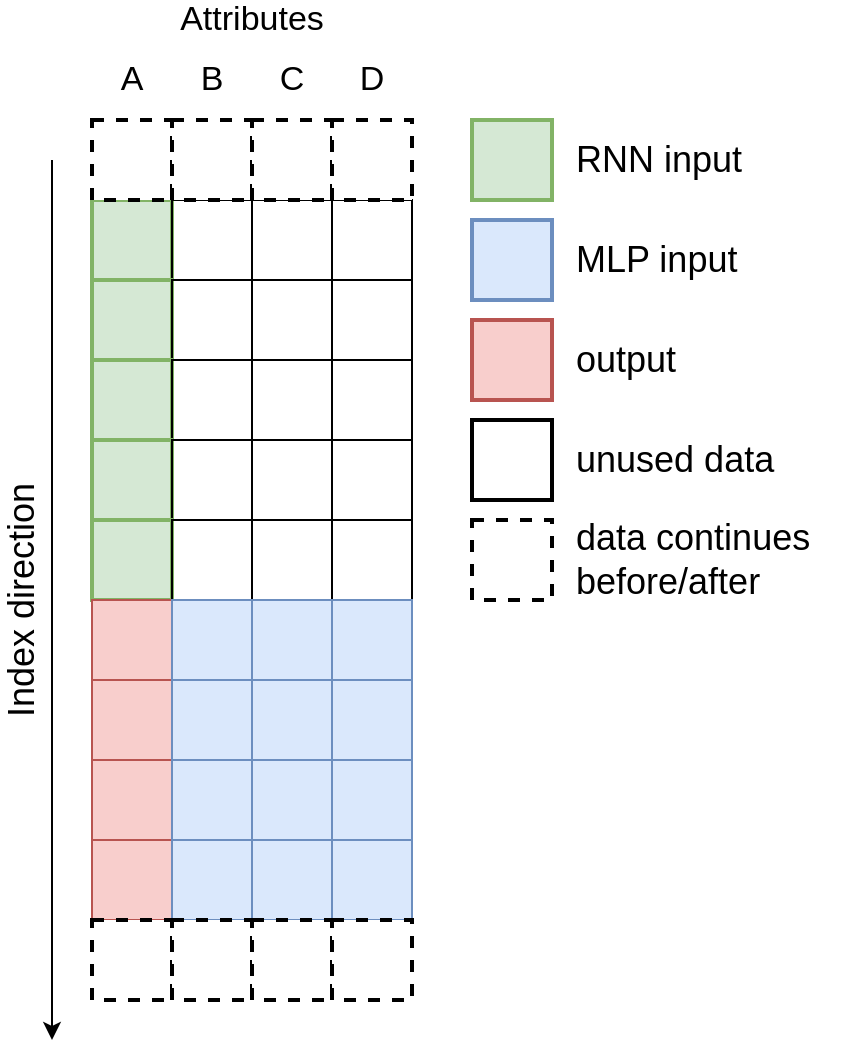 <mxfile version="14.7.9" type="device"><diagram id="GDOF6fQxiIOHLZvqtpij" name="Page-1"><mxGraphModel dx="1183" dy="737" grid="1" gridSize="10" guides="1" tooltips="1" connect="1" arrows="1" fold="1" page="1" pageScale="1" pageWidth="850" pageHeight="1100" math="0" shadow="0"><root><mxCell id="0"/><mxCell id="1" parent="0"/><mxCell id="ZxwzBCVHmTlr1TB3gaQb-1" value="" style="shape=table;html=1;whiteSpace=wrap;startSize=0;container=1;collapsible=0;childLayout=tableLayout;" parent="1" vertex="1"><mxGeometry x="320" y="200" width="160" height="360" as="geometry"/></mxCell><mxCell id="ZxwzBCVHmTlr1TB3gaQb-6" value="" style="shape=partialRectangle;html=1;whiteSpace=wrap;collapsible=0;dropTarget=0;pointerEvents=0;fillColor=none;top=0;left=0;bottom=0;right=0;points=[[0,0.5],[1,0.5]];portConstraint=eastwest;" parent="ZxwzBCVHmTlr1TB3gaQb-1" vertex="1"><mxGeometry width="160" height="40" as="geometry"/></mxCell><mxCell id="ZxwzBCVHmTlr1TB3gaQb-7" value="" style="shape=partialRectangle;html=1;whiteSpace=wrap;connectable=0;fillColor=#d5e8d4;top=1;left=1;bottom=1;right=1;overflow=hidden;strokeWidth=2;strokeColor=#82b366;" parent="ZxwzBCVHmTlr1TB3gaQb-6" vertex="1"><mxGeometry width="40" height="40" as="geometry"/></mxCell><mxCell id="ZxwzBCVHmTlr1TB3gaQb-8" value="" style="shape=partialRectangle;html=1;whiteSpace=wrap;connectable=0;fillColor=none;top=1;left=1;bottom=1;right=1;overflow=hidden;" parent="ZxwzBCVHmTlr1TB3gaQb-6" vertex="1"><mxGeometry x="40" width="40" height="40" as="geometry"/></mxCell><mxCell id="ZxwzBCVHmTlr1TB3gaQb-9" value="" style="shape=partialRectangle;html=1;whiteSpace=wrap;connectable=0;fillColor=none;top=1;left=1;bottom=1;right=1;overflow=hidden;" parent="ZxwzBCVHmTlr1TB3gaQb-6" vertex="1"><mxGeometry x="80" width="40" height="40" as="geometry"/></mxCell><mxCell id="ZxwzBCVHmTlr1TB3gaQb-15" style="shape=partialRectangle;html=1;whiteSpace=wrap;connectable=0;fillColor=none;top=1;left=1;bottom=1;right=1;overflow=hidden;" parent="ZxwzBCVHmTlr1TB3gaQb-6" vertex="1"><mxGeometry x="120" width="40" height="40" as="geometry"/></mxCell><mxCell id="ZxwzBCVHmTlr1TB3gaQb-10" value="" style="shape=partialRectangle;html=1;whiteSpace=wrap;collapsible=0;dropTarget=0;pointerEvents=0;fillColor=none;top=0;left=0;bottom=0;right=0;points=[[0,0.5],[1,0.5]];portConstraint=eastwest;" parent="ZxwzBCVHmTlr1TB3gaQb-1" vertex="1"><mxGeometry y="40" width="160" height="40" as="geometry"/></mxCell><mxCell id="ZxwzBCVHmTlr1TB3gaQb-11" value="" style="shape=partialRectangle;html=1;whiteSpace=wrap;connectable=0;fillColor=#d5e8d4;top=1;left=1;bottom=1;right=1;overflow=hidden;strokeWidth=2;strokeColor=#82b366;" parent="ZxwzBCVHmTlr1TB3gaQb-10" vertex="1"><mxGeometry width="40" height="40" as="geometry"/></mxCell><mxCell id="ZxwzBCVHmTlr1TB3gaQb-12" value="" style="shape=partialRectangle;html=1;whiteSpace=wrap;connectable=0;fillColor=none;top=1;left=1;bottom=1;right=1;overflow=hidden;" parent="ZxwzBCVHmTlr1TB3gaQb-10" vertex="1"><mxGeometry x="40" width="40" height="40" as="geometry"/></mxCell><mxCell id="ZxwzBCVHmTlr1TB3gaQb-13" value="" style="shape=partialRectangle;html=1;whiteSpace=wrap;connectable=0;fillColor=none;top=1;left=1;bottom=1;right=1;overflow=hidden;" parent="ZxwzBCVHmTlr1TB3gaQb-10" vertex="1"><mxGeometry x="80" width="40" height="40" as="geometry"/></mxCell><mxCell id="ZxwzBCVHmTlr1TB3gaQb-16" style="shape=partialRectangle;html=1;whiteSpace=wrap;connectable=0;fillColor=none;top=1;left=1;bottom=1;right=1;overflow=hidden;" parent="ZxwzBCVHmTlr1TB3gaQb-10" vertex="1"><mxGeometry x="120" width="40" height="40" as="geometry"/></mxCell><mxCell id="ZxwzBCVHmTlr1TB3gaQb-17" style="shape=partialRectangle;html=1;whiteSpace=wrap;collapsible=0;dropTarget=0;pointerEvents=0;fillColor=none;top=0;left=0;bottom=0;right=0;points=[[0,0.5],[1,0.5]];portConstraint=eastwest;" parent="ZxwzBCVHmTlr1TB3gaQb-1" vertex="1"><mxGeometry y="80" width="160" height="40" as="geometry"/></mxCell><mxCell id="ZxwzBCVHmTlr1TB3gaQb-18" style="shape=partialRectangle;html=1;whiteSpace=wrap;connectable=0;fillColor=#d5e8d4;top=1;left=1;bottom=1;right=1;overflow=hidden;strokeWidth=2;strokeColor=#82b366;" parent="ZxwzBCVHmTlr1TB3gaQb-17" vertex="1"><mxGeometry width="40" height="40" as="geometry"/></mxCell><mxCell id="ZxwzBCVHmTlr1TB3gaQb-19" style="shape=partialRectangle;html=1;whiteSpace=wrap;connectable=0;fillColor=none;top=1;left=1;bottom=1;right=1;overflow=hidden;" parent="ZxwzBCVHmTlr1TB3gaQb-17" vertex="1"><mxGeometry x="40" width="40" height="40" as="geometry"/></mxCell><mxCell id="ZxwzBCVHmTlr1TB3gaQb-20" style="shape=partialRectangle;html=1;whiteSpace=wrap;connectable=0;fillColor=none;top=1;left=1;bottom=1;right=1;overflow=hidden;" parent="ZxwzBCVHmTlr1TB3gaQb-17" vertex="1"><mxGeometry x="80" width="40" height="40" as="geometry"/></mxCell><mxCell id="ZxwzBCVHmTlr1TB3gaQb-21" style="shape=partialRectangle;html=1;whiteSpace=wrap;connectable=0;fillColor=none;top=1;left=1;bottom=1;right=1;overflow=hidden;" parent="ZxwzBCVHmTlr1TB3gaQb-17" vertex="1"><mxGeometry x="120" width="40" height="40" as="geometry"/></mxCell><mxCell id="ZxwzBCVHmTlr1TB3gaQb-22" style="shape=partialRectangle;html=1;whiteSpace=wrap;collapsible=0;dropTarget=0;pointerEvents=0;fillColor=none;top=0;left=0;bottom=0;right=0;points=[[0,0.5],[1,0.5]];portConstraint=eastwest;" parent="ZxwzBCVHmTlr1TB3gaQb-1" vertex="1"><mxGeometry y="120" width="160" height="40" as="geometry"/></mxCell><mxCell id="ZxwzBCVHmTlr1TB3gaQb-23" style="shape=partialRectangle;html=1;whiteSpace=wrap;connectable=0;fillColor=#d5e8d4;top=1;left=1;bottom=1;right=1;overflow=hidden;strokeWidth=2;strokeColor=#82b366;" parent="ZxwzBCVHmTlr1TB3gaQb-22" vertex="1"><mxGeometry width="40" height="40" as="geometry"/></mxCell><mxCell id="ZxwzBCVHmTlr1TB3gaQb-24" style="shape=partialRectangle;html=1;whiteSpace=wrap;connectable=0;fillColor=none;top=1;left=1;bottom=1;right=1;overflow=hidden;" parent="ZxwzBCVHmTlr1TB3gaQb-22" vertex="1"><mxGeometry x="40" width="40" height="40" as="geometry"/></mxCell><mxCell id="ZxwzBCVHmTlr1TB3gaQb-25" style="shape=partialRectangle;html=1;whiteSpace=wrap;connectable=0;fillColor=none;top=1;left=1;bottom=1;right=1;overflow=hidden;" parent="ZxwzBCVHmTlr1TB3gaQb-22" vertex="1"><mxGeometry x="80" width="40" height="40" as="geometry"/></mxCell><mxCell id="ZxwzBCVHmTlr1TB3gaQb-26" style="shape=partialRectangle;html=1;whiteSpace=wrap;connectable=0;fillColor=none;top=1;left=1;bottom=1;right=1;overflow=hidden;" parent="ZxwzBCVHmTlr1TB3gaQb-22" vertex="1"><mxGeometry x="120" width="40" height="40" as="geometry"/></mxCell><mxCell id="ZxwzBCVHmTlr1TB3gaQb-27" style="shape=partialRectangle;html=1;whiteSpace=wrap;collapsible=0;dropTarget=0;pointerEvents=0;fillColor=none;top=0;left=0;bottom=0;right=0;points=[[0,0.5],[1,0.5]];portConstraint=eastwest;" parent="ZxwzBCVHmTlr1TB3gaQb-1" vertex="1"><mxGeometry y="160" width="160" height="40" as="geometry"/></mxCell><mxCell id="ZxwzBCVHmTlr1TB3gaQb-28" style="shape=partialRectangle;html=1;whiteSpace=wrap;connectable=0;fillColor=#d5e8d4;top=1;left=1;bottom=1;right=1;overflow=hidden;strokeWidth=2;strokeColor=#82b366;" parent="ZxwzBCVHmTlr1TB3gaQb-27" vertex="1"><mxGeometry width="40" height="40" as="geometry"/></mxCell><mxCell id="ZxwzBCVHmTlr1TB3gaQb-29" style="shape=partialRectangle;html=1;whiteSpace=wrap;connectable=0;fillColor=none;top=1;left=1;bottom=1;right=1;overflow=hidden;" parent="ZxwzBCVHmTlr1TB3gaQb-27" vertex="1"><mxGeometry x="40" width="40" height="40" as="geometry"/></mxCell><mxCell id="ZxwzBCVHmTlr1TB3gaQb-30" style="shape=partialRectangle;html=1;whiteSpace=wrap;connectable=0;fillColor=none;top=1;left=1;bottom=1;right=1;overflow=hidden;" parent="ZxwzBCVHmTlr1TB3gaQb-27" vertex="1"><mxGeometry x="80" width="40" height="40" as="geometry"/></mxCell><mxCell id="ZxwzBCVHmTlr1TB3gaQb-31" style="shape=partialRectangle;html=1;whiteSpace=wrap;connectable=0;fillColor=none;top=1;left=1;bottom=1;right=1;overflow=hidden;" parent="ZxwzBCVHmTlr1TB3gaQb-27" vertex="1"><mxGeometry x="120" width="40" height="40" as="geometry"/></mxCell><mxCell id="ZxwzBCVHmTlr1TB3gaQb-32" style="shape=partialRectangle;html=1;whiteSpace=wrap;collapsible=0;dropTarget=0;pointerEvents=0;fillColor=none;top=0;left=0;bottom=0;right=0;points=[[0,0.5],[1,0.5]];portConstraint=eastwest;" parent="ZxwzBCVHmTlr1TB3gaQb-1" vertex="1"><mxGeometry y="200" width="160" height="40" as="geometry"/></mxCell><mxCell id="ZxwzBCVHmTlr1TB3gaQb-33" style="shape=partialRectangle;html=1;whiteSpace=wrap;connectable=0;fillColor=#f8cecc;top=1;left=1;bottom=1;right=1;overflow=hidden;strokeColor=#b85450;" parent="ZxwzBCVHmTlr1TB3gaQb-32" vertex="1"><mxGeometry width="40" height="40" as="geometry"/></mxCell><mxCell id="ZxwzBCVHmTlr1TB3gaQb-34" style="shape=partialRectangle;html=1;whiteSpace=wrap;connectable=0;fillColor=#dae8fc;top=1;left=1;bottom=1;right=1;overflow=hidden;strokeColor=#6c8ebf;" parent="ZxwzBCVHmTlr1TB3gaQb-32" vertex="1"><mxGeometry x="40" width="40" height="40" as="geometry"/></mxCell><mxCell id="ZxwzBCVHmTlr1TB3gaQb-35" style="shape=partialRectangle;html=1;whiteSpace=wrap;connectable=0;fillColor=#dae8fc;top=1;left=1;bottom=1;right=1;overflow=hidden;strokeColor=#6c8ebf;" parent="ZxwzBCVHmTlr1TB3gaQb-32" vertex="1"><mxGeometry x="80" width="40" height="40" as="geometry"/></mxCell><mxCell id="ZxwzBCVHmTlr1TB3gaQb-36" style="shape=partialRectangle;html=1;whiteSpace=wrap;connectable=0;fillColor=#dae8fc;top=1;left=1;bottom=1;right=1;overflow=hidden;strokeColor=#6c8ebf;" parent="ZxwzBCVHmTlr1TB3gaQb-32" vertex="1"><mxGeometry x="120" width="40" height="40" as="geometry"/></mxCell><mxCell id="ZxwzBCVHmTlr1TB3gaQb-37" style="shape=partialRectangle;html=1;whiteSpace=wrap;collapsible=0;dropTarget=0;pointerEvents=0;fillColor=none;top=0;left=0;bottom=0;right=0;points=[[0,0.5],[1,0.5]];portConstraint=eastwest;" parent="ZxwzBCVHmTlr1TB3gaQb-1" vertex="1"><mxGeometry y="240" width="160" height="40" as="geometry"/></mxCell><mxCell id="ZxwzBCVHmTlr1TB3gaQb-38" style="shape=partialRectangle;html=1;whiteSpace=wrap;connectable=0;fillColor=#f8cecc;top=1;left=1;bottom=1;right=1;overflow=hidden;strokeColor=#b85450;" parent="ZxwzBCVHmTlr1TB3gaQb-37" vertex="1"><mxGeometry width="40" height="40" as="geometry"/></mxCell><mxCell id="ZxwzBCVHmTlr1TB3gaQb-39" style="shape=partialRectangle;html=1;whiteSpace=wrap;connectable=0;fillColor=#dae8fc;top=1;left=1;bottom=1;right=1;overflow=hidden;strokeColor=#6c8ebf;" parent="ZxwzBCVHmTlr1TB3gaQb-37" vertex="1"><mxGeometry x="40" width="40" height="40" as="geometry"/></mxCell><mxCell id="ZxwzBCVHmTlr1TB3gaQb-40" style="shape=partialRectangle;html=1;whiteSpace=wrap;connectable=0;fillColor=#dae8fc;top=1;left=1;bottom=1;right=1;overflow=hidden;strokeColor=#6c8ebf;" parent="ZxwzBCVHmTlr1TB3gaQb-37" vertex="1"><mxGeometry x="80" width="40" height="40" as="geometry"/></mxCell><mxCell id="ZxwzBCVHmTlr1TB3gaQb-41" style="shape=partialRectangle;html=1;whiteSpace=wrap;connectable=0;fillColor=#dae8fc;top=1;left=1;bottom=1;right=1;overflow=hidden;strokeColor=#6c8ebf;" parent="ZxwzBCVHmTlr1TB3gaQb-37" vertex="1"><mxGeometry x="120" width="40" height="40" as="geometry"/></mxCell><mxCell id="ZxwzBCVHmTlr1TB3gaQb-42" style="shape=partialRectangle;html=1;whiteSpace=wrap;collapsible=0;dropTarget=0;pointerEvents=0;fillColor=none;top=0;left=0;bottom=0;right=0;points=[[0,0.5],[1,0.5]];portConstraint=eastwest;" parent="ZxwzBCVHmTlr1TB3gaQb-1" vertex="1"><mxGeometry y="280" width="160" height="40" as="geometry"/></mxCell><mxCell id="ZxwzBCVHmTlr1TB3gaQb-43" style="shape=partialRectangle;html=1;whiteSpace=wrap;connectable=0;fillColor=#f8cecc;top=1;left=1;bottom=1;right=1;overflow=hidden;strokeColor=#b85450;" parent="ZxwzBCVHmTlr1TB3gaQb-42" vertex="1"><mxGeometry width="40" height="40" as="geometry"/></mxCell><mxCell id="ZxwzBCVHmTlr1TB3gaQb-44" style="shape=partialRectangle;html=1;whiteSpace=wrap;connectable=0;fillColor=#dae8fc;top=1;left=1;bottom=1;right=1;overflow=hidden;strokeColor=#6c8ebf;" parent="ZxwzBCVHmTlr1TB3gaQb-42" vertex="1"><mxGeometry x="40" width="40" height="40" as="geometry"/></mxCell><mxCell id="ZxwzBCVHmTlr1TB3gaQb-45" style="shape=partialRectangle;html=1;whiteSpace=wrap;connectable=0;fillColor=#dae8fc;top=1;left=1;bottom=1;right=1;overflow=hidden;strokeColor=#6c8ebf;" parent="ZxwzBCVHmTlr1TB3gaQb-42" vertex="1"><mxGeometry x="80" width="40" height="40" as="geometry"/></mxCell><mxCell id="ZxwzBCVHmTlr1TB3gaQb-46" style="shape=partialRectangle;html=1;whiteSpace=wrap;connectable=0;fillColor=#dae8fc;top=1;left=1;bottom=1;right=1;overflow=hidden;strokeColor=#6c8ebf;" parent="ZxwzBCVHmTlr1TB3gaQb-42" vertex="1"><mxGeometry x="120" width="40" height="40" as="geometry"/></mxCell><mxCell id="ZxwzBCVHmTlr1TB3gaQb-47" style="shape=partialRectangle;html=1;whiteSpace=wrap;collapsible=0;dropTarget=0;pointerEvents=0;fillColor=none;top=0;left=0;bottom=0;right=0;points=[[0,0.5],[1,0.5]];portConstraint=eastwest;" parent="ZxwzBCVHmTlr1TB3gaQb-1" vertex="1"><mxGeometry y="320" width="160" height="40" as="geometry"/></mxCell><mxCell id="ZxwzBCVHmTlr1TB3gaQb-48" style="shape=partialRectangle;html=1;whiteSpace=wrap;connectable=0;fillColor=#f8cecc;top=1;left=1;bottom=1;right=1;overflow=hidden;strokeColor=#b85450;" parent="ZxwzBCVHmTlr1TB3gaQb-47" vertex="1"><mxGeometry width="40" height="40" as="geometry"/></mxCell><mxCell id="ZxwzBCVHmTlr1TB3gaQb-49" style="shape=partialRectangle;html=1;whiteSpace=wrap;connectable=0;fillColor=#dae8fc;top=1;left=1;bottom=1;right=1;overflow=hidden;strokeColor=#6c8ebf;" parent="ZxwzBCVHmTlr1TB3gaQb-47" vertex="1"><mxGeometry x="40" width="40" height="40" as="geometry"/></mxCell><mxCell id="ZxwzBCVHmTlr1TB3gaQb-50" style="shape=partialRectangle;html=1;whiteSpace=wrap;connectable=0;fillColor=#dae8fc;top=1;left=1;bottom=1;right=1;overflow=hidden;strokeColor=#6c8ebf;" parent="ZxwzBCVHmTlr1TB3gaQb-47" vertex="1"><mxGeometry x="80" width="40" height="40" as="geometry"/></mxCell><mxCell id="ZxwzBCVHmTlr1TB3gaQb-51" style="shape=partialRectangle;html=1;whiteSpace=wrap;connectable=0;fillColor=#dae8fc;top=1;left=1;bottom=1;right=1;overflow=hidden;strokeColor=#6c8ebf;" parent="ZxwzBCVHmTlr1TB3gaQb-47" vertex="1"><mxGeometry x="120" width="40" height="40" as="geometry"/></mxCell><mxCell id="ZxwzBCVHmTlr1TB3gaQb-157" value="" style="endArrow=classic;html=1;" parent="1" edge="1"><mxGeometry width="50" height="50" relative="1" as="geometry"><mxPoint x="300" y="180" as="sourcePoint"/><mxPoint x="300" y="620" as="targetPoint"/></mxGeometry></mxCell><mxCell id="ZxwzBCVHmTlr1TB3gaQb-158" value="&lt;font style=&quot;font-size: 18px&quot;&gt;Index direction&lt;/font&gt;" style="text;html=1;strokeColor=none;fillColor=none;align=center;verticalAlign=middle;whiteSpace=wrap;rounded=0;rotation=-90;" parent="1" vertex="1"><mxGeometry x="220" y="390" width="130" height="20" as="geometry"/></mxCell><mxCell id="ZxwzBCVHmTlr1TB3gaQb-159" value="&lt;font style=&quot;font-size: 17px&quot;&gt;Attributes&lt;/font&gt;" style="text;html=1;strokeColor=none;fillColor=none;align=center;verticalAlign=middle;whiteSpace=wrap;rounded=0;rotation=0;" parent="1" vertex="1"><mxGeometry x="320" y="100" width="160" height="20" as="geometry"/></mxCell><mxCell id="ZxwzBCVHmTlr1TB3gaQb-160" value="&lt;font style=&quot;font-size: 17px&quot;&gt;A&lt;/font&gt;" style="text;html=1;strokeColor=none;fillColor=none;align=center;verticalAlign=middle;whiteSpace=wrap;rounded=0;rotation=0;" parent="1" vertex="1"><mxGeometry x="330" y="130" width="20" height="20" as="geometry"/></mxCell><mxCell id="ZxwzBCVHmTlr1TB3gaQb-161" value="&lt;font style=&quot;font-size: 17px&quot;&gt;B&lt;/font&gt;" style="text;html=1;strokeColor=none;fillColor=none;align=center;verticalAlign=middle;whiteSpace=wrap;rounded=0;rotation=0;" parent="1" vertex="1"><mxGeometry x="370" y="130" width="20" height="20" as="geometry"/></mxCell><mxCell id="ZxwzBCVHmTlr1TB3gaQb-162" value="&lt;font style=&quot;font-size: 17px&quot;&gt;C&lt;/font&gt;" style="text;html=1;strokeColor=none;fillColor=none;align=center;verticalAlign=middle;whiteSpace=wrap;rounded=0;rotation=0;" parent="1" vertex="1"><mxGeometry x="410" y="130" width="20" height="20" as="geometry"/></mxCell><mxCell id="ZxwzBCVHmTlr1TB3gaQb-163" value="&lt;font style=&quot;font-size: 17px&quot;&gt;D&lt;/font&gt;" style="text;html=1;strokeColor=none;fillColor=none;align=center;verticalAlign=middle;whiteSpace=wrap;rounded=0;rotation=0;" parent="1" vertex="1"><mxGeometry x="450" y="130" width="20" height="20" as="geometry"/></mxCell><mxCell id="ZxwzBCVHmTlr1TB3gaQb-165" value="" style="rounded=0;whiteSpace=wrap;html=1;strokeWidth=2;fillColor=#d5e8d4;strokeColor=#82b366;" parent="1" vertex="1"><mxGeometry x="510" y="160" width="40" height="40" as="geometry"/></mxCell><mxCell id="ZxwzBCVHmTlr1TB3gaQb-166" value="" style="rounded=0;whiteSpace=wrap;html=1;strokeWidth=2;fillColor=#f8cecc;strokeColor=#b85450;" parent="1" vertex="1"><mxGeometry x="510" y="260" width="40" height="40" as="geometry"/></mxCell><mxCell id="ZxwzBCVHmTlr1TB3gaQb-167" value="" style="rounded=0;whiteSpace=wrap;html=1;strokeWidth=2;fillColor=#dae8fc;strokeColor=#6c8ebf;" parent="1" vertex="1"><mxGeometry x="510" y="210" width="40" height="40" as="geometry"/></mxCell><mxCell id="ZxwzBCVHmTlr1TB3gaQb-168" value="&lt;font style=&quot;font-size: 18px&quot;&gt;RNN input&lt;/font&gt;" style="text;html=1;strokeColor=none;fillColor=none;align=left;verticalAlign=middle;whiteSpace=wrap;rounded=0;" parent="1" vertex="1"><mxGeometry x="560" y="170" width="110" height="20" as="geometry"/></mxCell><mxCell id="ZxwzBCVHmTlr1TB3gaQb-169" value="&lt;font style=&quot;font-size: 18px&quot;&gt;MLP input&lt;/font&gt;" style="text;html=1;strokeColor=none;fillColor=none;align=left;verticalAlign=middle;whiteSpace=wrap;rounded=0;" parent="1" vertex="1"><mxGeometry x="560" y="220" width="110" height="20" as="geometry"/></mxCell><mxCell id="ZxwzBCVHmTlr1TB3gaQb-170" value="&lt;font style=&quot;font-size: 18px&quot;&gt;output&lt;/font&gt;" style="text;html=1;strokeColor=none;fillColor=none;align=left;verticalAlign=middle;whiteSpace=wrap;rounded=0;" parent="1" vertex="1"><mxGeometry x="560" y="270" width="110" height="20" as="geometry"/></mxCell><mxCell id="ZxwzBCVHmTlr1TB3gaQb-171" value="" style="rounded=0;whiteSpace=wrap;html=1;strokeWidth=2;" parent="1" vertex="1"><mxGeometry x="510" y="310" width="40" height="40" as="geometry"/></mxCell><mxCell id="ZxwzBCVHmTlr1TB3gaQb-172" value="&lt;font style=&quot;font-size: 18px&quot;&gt;unused data&lt;br&gt;&lt;/font&gt;" style="text;html=1;strokeColor=none;fillColor=none;align=left;verticalAlign=middle;whiteSpace=wrap;rounded=0;" parent="1" vertex="1"><mxGeometry x="560" y="320" width="110" height="20" as="geometry"/></mxCell><mxCell id="ZxwzBCVHmTlr1TB3gaQb-173" value="" style="rounded=0;whiteSpace=wrap;html=1;strokeWidth=2;dashed=1;" parent="1" vertex="1"><mxGeometry x="320" y="560" width="40" height="40" as="geometry"/></mxCell><mxCell id="ZxwzBCVHmTlr1TB3gaQb-174" value="" style="rounded=0;whiteSpace=wrap;html=1;strokeWidth=2;dashed=1;" parent="1" vertex="1"><mxGeometry x="360" y="560" width="40" height="40" as="geometry"/></mxCell><mxCell id="ZxwzBCVHmTlr1TB3gaQb-175" value="" style="rounded=0;whiteSpace=wrap;html=1;strokeWidth=2;dashed=1;" parent="1" vertex="1"><mxGeometry x="400" y="560" width="40" height="40" as="geometry"/></mxCell><mxCell id="ZxwzBCVHmTlr1TB3gaQb-176" value="" style="rounded=0;whiteSpace=wrap;html=1;strokeWidth=2;dashed=1;" parent="1" vertex="1"><mxGeometry x="440" y="560" width="40" height="40" as="geometry"/></mxCell><mxCell id="ZxwzBCVHmTlr1TB3gaQb-177" value="" style="rounded=0;whiteSpace=wrap;html=1;strokeWidth=2;dashed=1;" parent="1" vertex="1"><mxGeometry x="320" y="160" width="40" height="40" as="geometry"/></mxCell><mxCell id="ZxwzBCVHmTlr1TB3gaQb-178" value="" style="rounded=0;whiteSpace=wrap;html=1;strokeWidth=2;dashed=1;" parent="1" vertex="1"><mxGeometry x="360" y="160" width="40" height="40" as="geometry"/></mxCell><mxCell id="ZxwzBCVHmTlr1TB3gaQb-179" value="" style="rounded=0;whiteSpace=wrap;html=1;strokeWidth=2;dashed=1;" parent="1" vertex="1"><mxGeometry x="400" y="160" width="40" height="40" as="geometry"/></mxCell><mxCell id="ZxwzBCVHmTlr1TB3gaQb-180" value="" style="rounded=0;whiteSpace=wrap;html=1;strokeWidth=2;dashed=1;" parent="1" vertex="1"><mxGeometry x="440" y="160" width="40" height="40" as="geometry"/></mxCell><mxCell id="ZxwzBCVHmTlr1TB3gaQb-181" value="" style="rounded=0;whiteSpace=wrap;html=1;strokeWidth=2;dashed=1;" parent="1" vertex="1"><mxGeometry x="510" y="360" width="40" height="40" as="geometry"/></mxCell><mxCell id="ZxwzBCVHmTlr1TB3gaQb-182" value="&lt;font style=&quot;font-size: 18px&quot;&gt;data continues before/after&lt;br&gt;&lt;/font&gt;" style="text;html=1;strokeColor=none;fillColor=none;align=left;verticalAlign=middle;whiteSpace=wrap;rounded=0;" parent="1" vertex="1"><mxGeometry x="560" y="360" width="140" height="40" as="geometry"/></mxCell></root></mxGraphModel></diagram></mxfile>